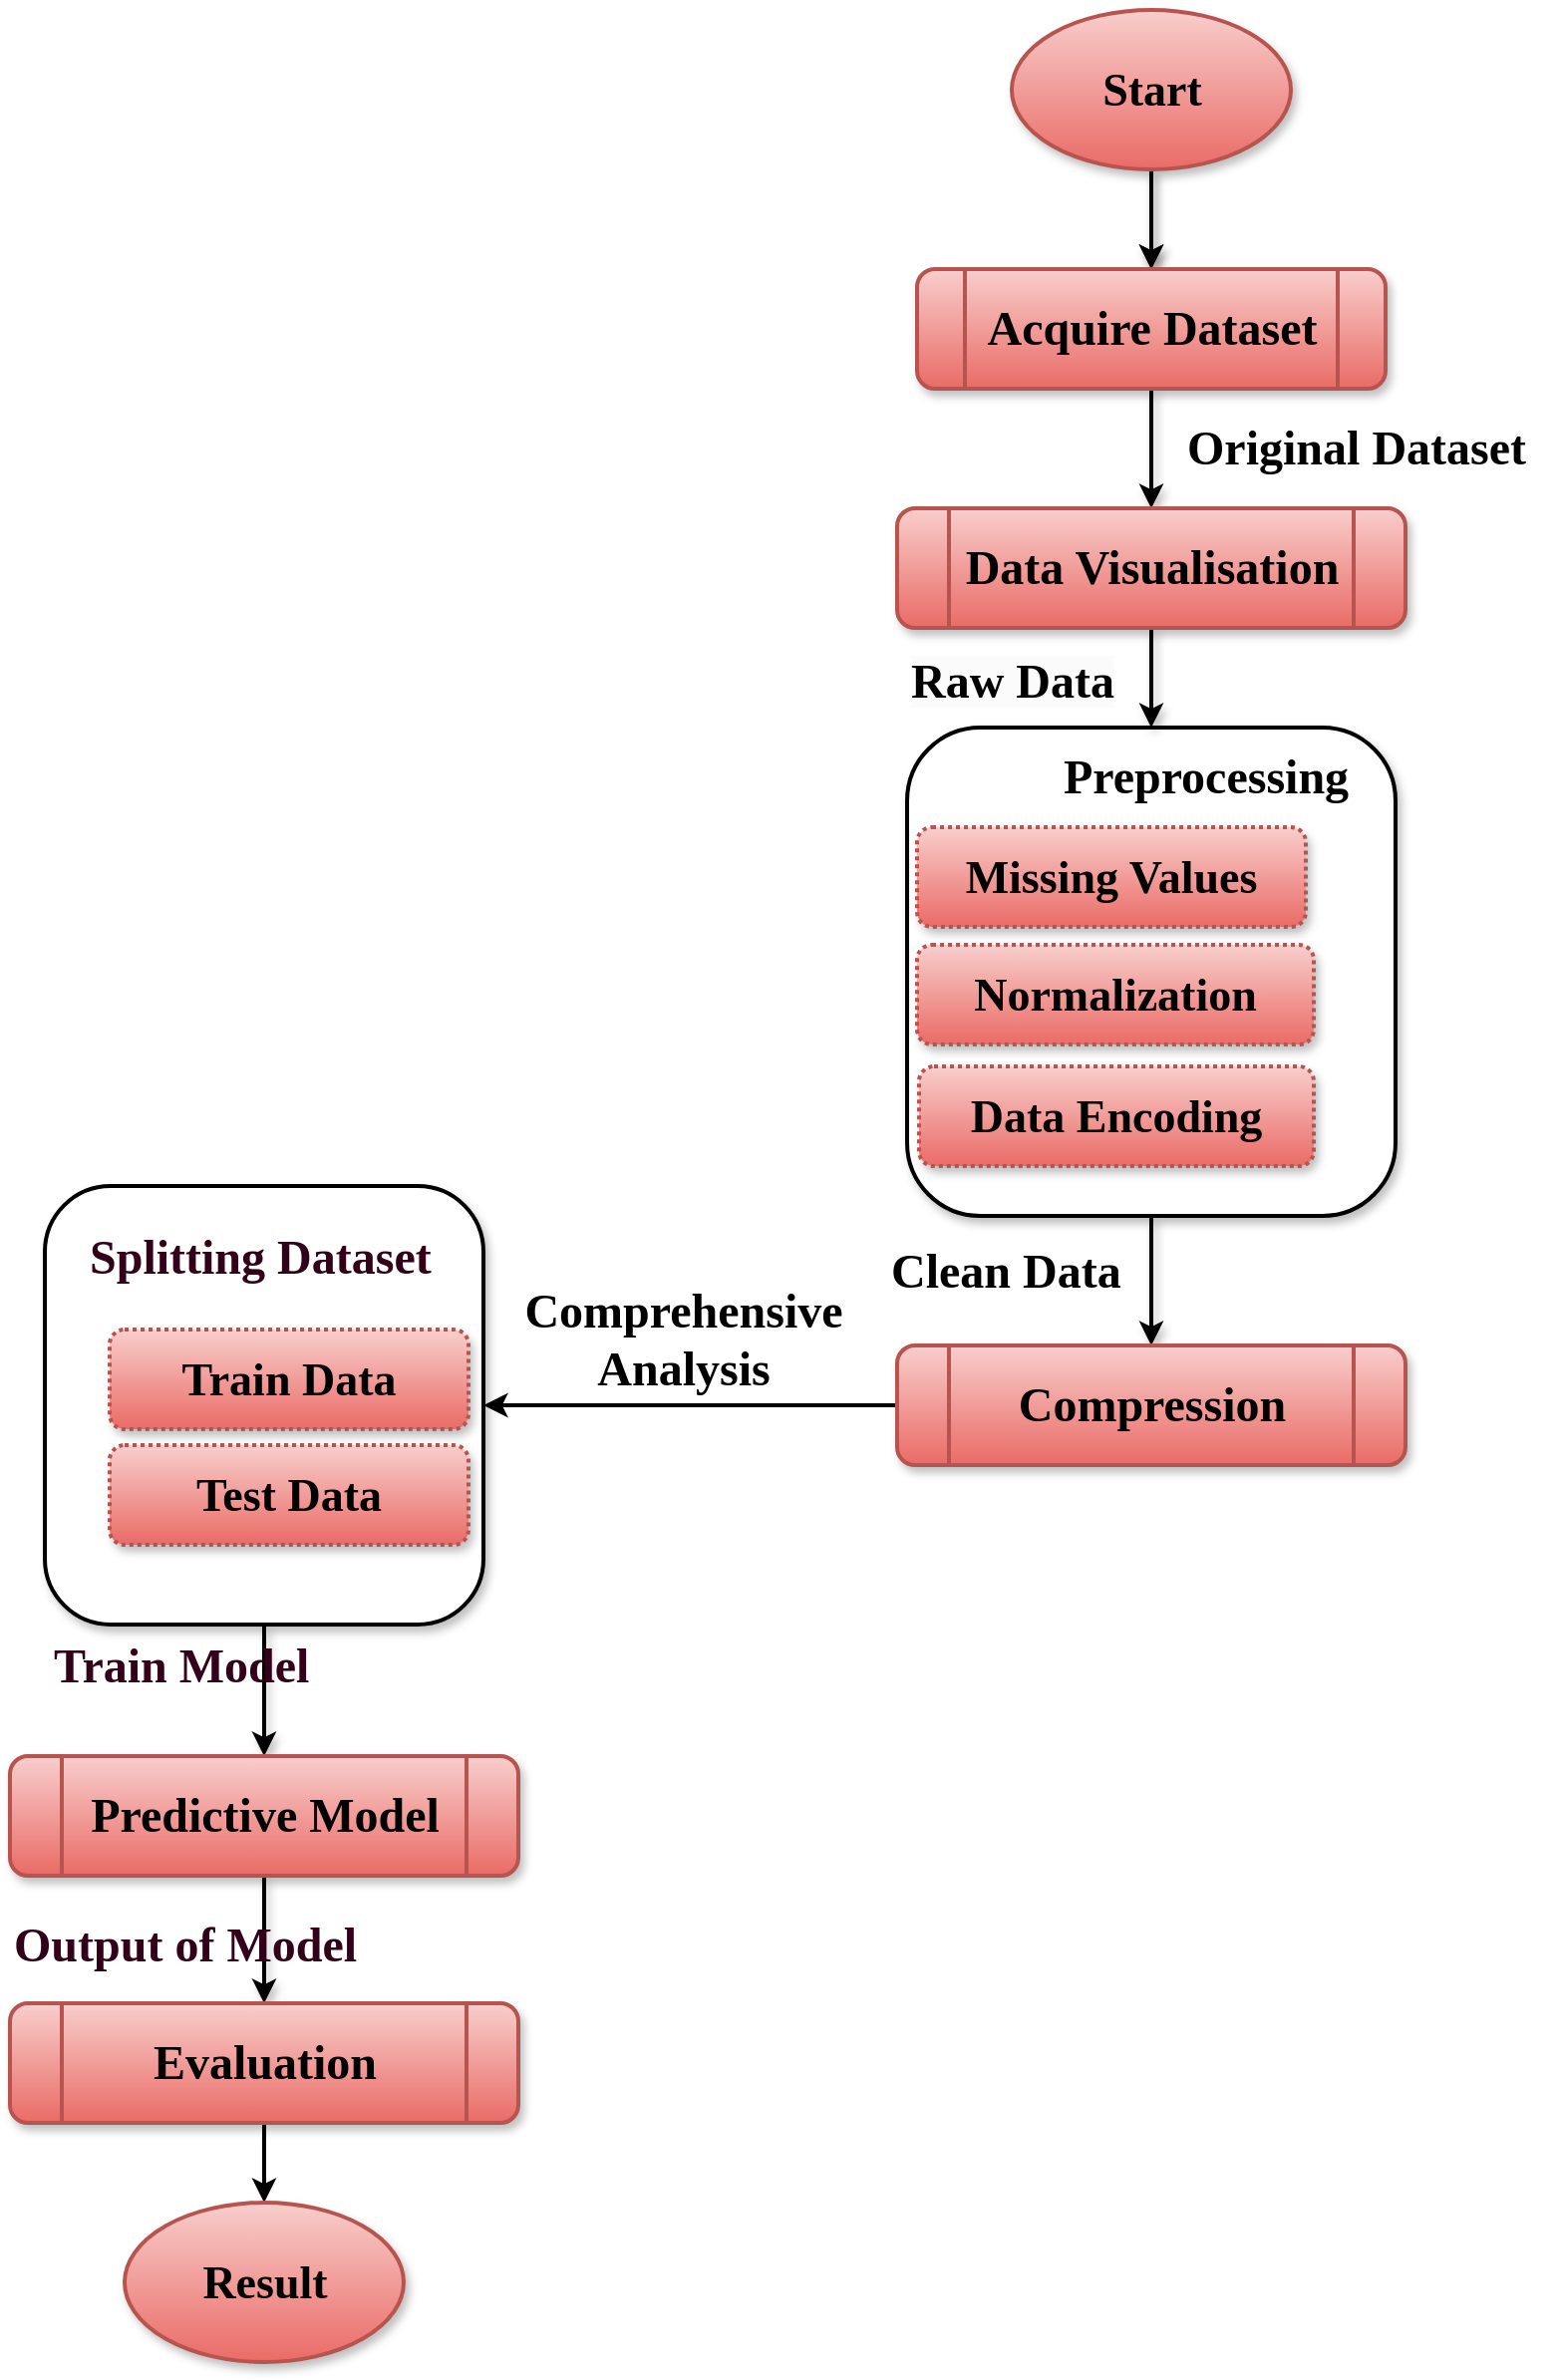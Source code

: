 <mxfile version="21.6.9" type="device">
  <diagram name="Page-1" id="3UET-oP2b3Wn6dnBH738">
    <mxGraphModel dx="4962" dy="-287" grid="1" gridSize="10" guides="1" tooltips="1" connect="1" arrows="1" fold="1" page="1" pageScale="1" pageWidth="850" pageHeight="1100" math="0" shadow="0">
      <root>
        <mxCell id="0" />
        <mxCell id="1" parent="0" />
        <mxCell id="ClBlAqeHHxur-5SCZFYi-23" value="" style="edgeStyle=orthogonalEdgeStyle;rounded=0;orthogonalLoop=1;jettySize=auto;html=1;strokeWidth=2;shadow=1;" parent="1" source="ClBlAqeHHxur-5SCZFYi-13" target="ClBlAqeHHxur-5SCZFYi-22" edge="1">
          <mxGeometry relative="1" as="geometry" />
        </mxCell>
        <mxCell id="ClBlAqeHHxur-5SCZFYi-59" value="" style="edgeStyle=orthogonalEdgeStyle;rounded=0;orthogonalLoop=1;jettySize=auto;html=1;strokeWidth=2;shadow=1;" parent="1" source="ClBlAqeHHxur-5SCZFYi-13" target="ClBlAqeHHxur-5SCZFYi-22" edge="1">
          <mxGeometry relative="1" as="geometry" />
        </mxCell>
        <mxCell id="ClBlAqeHHxur-5SCZFYi-13" value="Start" style="ellipse;whiteSpace=wrap;html=1;fontFamily=Times New Roman;fontSize=23;fontStyle=1;strokeWidth=2;fillColor=#f8cecc;strokeColor=#b85450;shadow=1;gradientColor=#ea6b66;" parent="1" vertex="1">
          <mxGeometry x="-2607.5" y="1630" width="140" height="80" as="geometry" />
        </mxCell>
        <mxCell id="ClBlAqeHHxur-5SCZFYi-34" value="" style="edgeStyle=orthogonalEdgeStyle;rounded=0;orthogonalLoop=1;jettySize=auto;html=1;strokeWidth=2;shadow=1;" parent="1" source="ClBlAqeHHxur-5SCZFYi-16" target="ClBlAqeHHxur-5SCZFYi-33" edge="1">
          <mxGeometry relative="1" as="geometry" />
        </mxCell>
        <mxCell id="ClBlAqeHHxur-5SCZFYi-16" value="" style="whiteSpace=wrap;html=1;aspect=fixed;rounded=1;strokeWidth=2;shadow=1;" parent="1" vertex="1">
          <mxGeometry x="-2660" y="1990" width="245" height="245" as="geometry" />
        </mxCell>
        <mxCell id="ClBlAqeHHxur-5SCZFYi-17" value="Missing Values" style="rounded=1;whiteSpace=wrap;html=1;fontFamily=Times New Roman;fontSize=23;fontStyle=1;strokeWidth=2;fillColor=#f8cecc;strokeColor=#b85450;dashed=1;dashPattern=1 1;shadow=1;gradientColor=#ea6b66;" parent="1" vertex="1">
          <mxGeometry x="-2655" y="2040" width="195" height="50" as="geometry" />
        </mxCell>
        <mxCell id="ClBlAqeHHxur-5SCZFYi-18" value="Data Encoding" style="rounded=1;whiteSpace=wrap;html=1;fontFamily=Times New Roman;fontSize=23;fontStyle=1;strokeWidth=2;fillColor=#f8cecc;strokeColor=#b85450;dashed=1;dashPattern=1 1;shadow=1;gradientColor=#ea6b66;" parent="1" vertex="1">
          <mxGeometry x="-2654" y="2160" width="198" height="50" as="geometry" />
        </mxCell>
        <mxCell id="ClBlAqeHHxur-5SCZFYi-19" value="Normalization" style="rounded=1;whiteSpace=wrap;html=1;fontFamily=Times New Roman;fontSize=23;fontStyle=1;strokeWidth=2;fillColor=#f8cecc;strokeColor=#b85450;dashed=1;dashPattern=1 1;shadow=1;gradientColor=#ea6b66;" parent="1" vertex="1">
          <mxGeometry x="-2655" y="2099" width="199" height="50" as="geometry" />
        </mxCell>
        <mxCell id="ClBlAqeHHxur-5SCZFYi-20" value="&lt;font style=&quot;font-size: 24px;&quot; face=&quot;Times New Roman&quot;&gt;&lt;b&gt;Preprocessing&lt;/b&gt;&lt;/font&gt;" style="text;html=1;strokeColor=none;fillColor=none;align=center;verticalAlign=middle;whiteSpace=wrap;rounded=0;strokeWidth=2;shadow=1;" parent="1" vertex="1">
          <mxGeometry x="-2540" y="2000" width="60" height="30" as="geometry" />
        </mxCell>
        <mxCell id="ClBlAqeHHxur-5SCZFYi-25" value="" style="edgeStyle=orthogonalEdgeStyle;rounded=0;orthogonalLoop=1;jettySize=auto;html=1;strokeWidth=2;shadow=1;" parent="1" source="ClBlAqeHHxur-5SCZFYi-22" target="ClBlAqeHHxur-5SCZFYi-24" edge="1">
          <mxGeometry relative="1" as="geometry" />
        </mxCell>
        <mxCell id="ClBlAqeHHxur-5SCZFYi-22" value="&lt;font face=&quot;Times New Roman&quot; style=&quot;font-size: 24px;&quot;&gt;&lt;b&gt;Acquire Dataset&lt;/b&gt;&lt;/font&gt;" style="shape=process;whiteSpace=wrap;html=1;backgroundOutline=1;strokeWidth=2;rounded=1;fillColor=#f8cecc;strokeColor=#b85450;shadow=1;gradientColor=#ea6b66;" parent="1" vertex="1">
          <mxGeometry x="-2655" y="1760" width="235" height="60" as="geometry" />
        </mxCell>
        <mxCell id="ClBlAqeHHxur-5SCZFYi-28" value="" style="edgeStyle=orthogonalEdgeStyle;rounded=0;orthogonalLoop=1;jettySize=auto;html=1;strokeWidth=2;shadow=1;" parent="1" source="ClBlAqeHHxur-5SCZFYi-24" target="ClBlAqeHHxur-5SCZFYi-16" edge="1">
          <mxGeometry relative="1" as="geometry" />
        </mxCell>
        <mxCell id="ClBlAqeHHxur-5SCZFYi-24" value="&lt;font style=&quot;font-size: 24px;&quot; face=&quot;Times New Roman&quot;&gt;&lt;b&gt;Data Visualisation&lt;/b&gt;&lt;/font&gt;" style="shape=process;whiteSpace=wrap;html=1;backgroundOutline=1;strokeWidth=2;rounded=1;fillColor=#f8cecc;strokeColor=#b85450;shadow=1;gradientColor=#ea6b66;" parent="1" vertex="1">
          <mxGeometry x="-2665" y="1880" width="255" height="60" as="geometry" />
        </mxCell>
        <mxCell id="ClBlAqeHHxur-5SCZFYi-27" value="&lt;b style=&quot;border-color: var(--border-color); font-family: &amp;quot;Times New Roman&amp;quot;; font-size: 24px;&quot;&gt;Original Dataset&lt;/b&gt;" style="text;html=1;align=center;verticalAlign=middle;resizable=0;points=[];autosize=1;strokeColor=none;fillColor=none;strokeWidth=2;shadow=1;" parent="1" vertex="1">
          <mxGeometry x="-2530" y="1830" width="190" height="40" as="geometry" />
        </mxCell>
        <mxCell id="ClBlAqeHHxur-5SCZFYi-67" value="" style="edgeStyle=orthogonalEdgeStyle;rounded=0;orthogonalLoop=1;jettySize=auto;html=1;strokeWidth=2;" parent="1" source="ClBlAqeHHxur-5SCZFYi-33" edge="1" target="ClBlAqeHHxur-5SCZFYi-37">
          <mxGeometry relative="1" as="geometry">
            <mxPoint x="-2242.5" y="2330" as="targetPoint" />
          </mxGeometry>
        </mxCell>
        <mxCell id="ClBlAqeHHxur-5SCZFYi-33" value="&lt;font size=&quot;1&quot; face=&quot;Times New Roman&quot;&gt;&lt;b style=&quot;font-size: 24px;&quot;&gt;Compression&lt;/b&gt;&lt;/font&gt;" style="shape=process;whiteSpace=wrap;html=1;backgroundOutline=1;strokeWidth=2;rounded=1;fillColor=#f8cecc;strokeColor=#b85450;shadow=1;gradientColor=#ea6b66;" parent="1" vertex="1">
          <mxGeometry x="-2665" y="2300" width="255" height="60" as="geometry" />
        </mxCell>
        <mxCell id="ClBlAqeHHxur-5SCZFYi-35" value="&lt;b style=&quot;border-color: var(--border-color); color: rgb(0, 0, 0); font-style: normal; font-variant-ligatures: normal; font-variant-caps: normal; letter-spacing: normal; orphans: 2; text-align: center; text-indent: 0px; text-transform: none; widows: 2; word-spacing: 0px; -webkit-text-stroke-width: 0px; background-color: rgb(251, 251, 251); text-decoration-thickness: initial; text-decoration-style: initial; text-decoration-color: initial; font-family: &amp;quot;Times New Roman&amp;quot;; font-size: 24px;&quot;&gt;Raw Data&lt;/b&gt;" style="text;whiteSpace=wrap;html=1;strokeWidth=2;shadow=1;" parent="1" vertex="1">
          <mxGeometry x="-2660" y="1946" width="200" height="50" as="geometry" />
        </mxCell>
        <mxCell id="ClBlAqeHHxur-5SCZFYi-36" value="&lt;b style=&quot;border-color: var(--border-color); text-align: center; font-family: &amp;quot;Times New Roman&amp;quot;; font-size: 24px;&quot;&gt;Clean Data&lt;/b&gt;" style="text;whiteSpace=wrap;html=1;strokeWidth=2;shadow=1;" parent="1" vertex="1">
          <mxGeometry x="-2670" y="2242" width="200" height="50" as="geometry" />
        </mxCell>
        <mxCell id="ClBlAqeHHxur-5SCZFYi-50" value="" style="edgeStyle=orthogonalEdgeStyle;rounded=0;orthogonalLoop=1;jettySize=auto;html=1;strokeWidth=2;shadow=1;" parent="1" source="ClBlAqeHHxur-5SCZFYi-37" target="ClBlAqeHHxur-5SCZFYi-42" edge="1">
          <mxGeometry relative="1" as="geometry" />
        </mxCell>
        <mxCell id="ClBlAqeHHxur-5SCZFYi-37" value="" style="whiteSpace=wrap;html=1;aspect=fixed;rounded=1;strokeWidth=2;shadow=1;" parent="1" vertex="1">
          <mxGeometry x="-3092.5" y="2220" width="220" height="220" as="geometry" />
        </mxCell>
        <mxCell id="ClBlAqeHHxur-5SCZFYi-38" value="Train Data" style="rounded=1;whiteSpace=wrap;html=1;fontFamily=Times New Roman;fontSize=23;fontStyle=1;strokeWidth=2;fillColor=#f8cecc;strokeColor=#b85450;dashed=1;dashPattern=1 1;shadow=1;gradientColor=#ea6b66;" parent="1" vertex="1">
          <mxGeometry x="-3060" y="2292" width="180" height="50" as="geometry" />
        </mxCell>
        <mxCell id="ClBlAqeHHxur-5SCZFYi-40" value="Test Data" style="rounded=1;whiteSpace=wrap;html=1;fontFamily=Times New Roman;fontSize=23;fontStyle=1;strokeWidth=2;fillColor=#f8cecc;strokeColor=#b85450;dashed=1;dashPattern=1 1;shadow=1;gradientColor=#ea6b66;" parent="1" vertex="1">
          <mxGeometry x="-3060" y="2350" width="180" height="50" as="geometry" />
        </mxCell>
        <mxCell id="ClBlAqeHHxur-5SCZFYi-48" value="" style="edgeStyle=orthogonalEdgeStyle;rounded=0;orthogonalLoop=1;jettySize=auto;html=1;strokeWidth=2;shadow=1;" parent="1" source="ClBlAqeHHxur-5SCZFYi-42" target="ClBlAqeHHxur-5SCZFYi-43" edge="1">
          <mxGeometry relative="1" as="geometry" />
        </mxCell>
        <mxCell id="ClBlAqeHHxur-5SCZFYi-42" value="&lt;font size=&quot;1&quot; face=&quot;Times New Roman&quot;&gt;&lt;b style=&quot;font-size: 24px;&quot;&gt;Predictive Model&lt;/b&gt;&lt;/font&gt;" style="shape=process;whiteSpace=wrap;html=1;backgroundOutline=1;strokeWidth=2;rounded=1;fillColor=#f8cecc;strokeColor=#b85450;shadow=1;gradientColor=#ea6b66;" parent="1" vertex="1">
          <mxGeometry x="-3110" y="2506" width="255" height="60" as="geometry" />
        </mxCell>
        <mxCell id="ClBlAqeHHxur-5SCZFYi-68" value="" style="edgeStyle=orthogonalEdgeStyle;rounded=0;orthogonalLoop=1;jettySize=auto;html=1;strokeWidth=2;" parent="1" source="ClBlAqeHHxur-5SCZFYi-43" target="ClBlAqeHHxur-5SCZFYi-44" edge="1">
          <mxGeometry relative="1" as="geometry" />
        </mxCell>
        <mxCell id="ClBlAqeHHxur-5SCZFYi-43" value="&lt;font size=&quot;1&quot; face=&quot;Times New Roman&quot;&gt;&lt;b style=&quot;font-size: 24px;&quot;&gt;Evaluation&lt;/b&gt;&lt;/font&gt;" style="shape=process;whiteSpace=wrap;html=1;backgroundOutline=1;strokeWidth=2;rounded=1;fillColor=#f8cecc;strokeColor=#b85450;shadow=1;gradientColor=#ea6b66;" parent="1" vertex="1">
          <mxGeometry x="-3110" y="2630" width="255" height="60" as="geometry" />
        </mxCell>
        <mxCell id="ClBlAqeHHxur-5SCZFYi-44" value="Result" style="ellipse;whiteSpace=wrap;html=1;fontFamily=Times New Roman;fontSize=23;fontStyle=1;strokeWidth=2;fillColor=#f8cecc;strokeColor=#b85450;shadow=1;gradientColor=#ea6b66;" parent="1" vertex="1">
          <mxGeometry x="-3052.5" y="2730" width="140" height="80" as="geometry" />
        </mxCell>
        <mxCell id="ClBlAqeHHxur-5SCZFYi-45" value="&lt;font color=&quot;#33001a&quot; style=&quot;font-size: 24px;&quot; face=&quot;Times New Roman&quot;&gt;Splitting Dataset&lt;/font&gt;" style="text;whiteSpace=wrap;html=1;fontStyle=1;strokeWidth=2;shadow=1;" parent="1" vertex="1">
          <mxGeometry x="-3072.5" y="2235" width="240" height="50" as="geometry" />
        </mxCell>
        <mxCell id="ClBlAqeHHxur-5SCZFYi-56" value="&lt;font color=&quot;#33001a&quot; style=&quot;font-size: 24px;&quot; face=&quot;Times New Roman&quot;&gt;Train Model&lt;/font&gt;" style="text;whiteSpace=wrap;html=1;fontStyle=1;strokeWidth=2;shadow=1;" parent="1" vertex="1">
          <mxGeometry x="-3090" y="2440" width="240" height="50" as="geometry" />
        </mxCell>
        <mxCell id="ClBlAqeHHxur-5SCZFYi-57" value="&lt;font color=&quot;#33001a&quot; style=&quot;font-size: 24px;&quot; face=&quot;Times New Roman&quot;&gt;Output of Model&lt;/font&gt;" style="text;whiteSpace=wrap;html=1;fontStyle=1;strokeWidth=2;shadow=1;" parent="1" vertex="1">
          <mxGeometry x="-3110" y="2580" width="240" height="50" as="geometry" />
        </mxCell>
        <mxCell id="ClBlAqeHHxur-5SCZFYi-58" value="&lt;b style=&quot;border-color: var(--border-color); font-family: &amp;quot;Times New Roman&amp;quot;; font-size: 24px;&quot;&gt;Comprehensive Analysis&lt;/b&gt;" style="text;whiteSpace=wrap;html=1;strokeWidth=2;align=center;shadow=1;" parent="1" vertex="1">
          <mxGeometry x="-2872.5" y="2262" width="200" height="50" as="geometry" />
        </mxCell>
      </root>
    </mxGraphModel>
  </diagram>
</mxfile>
